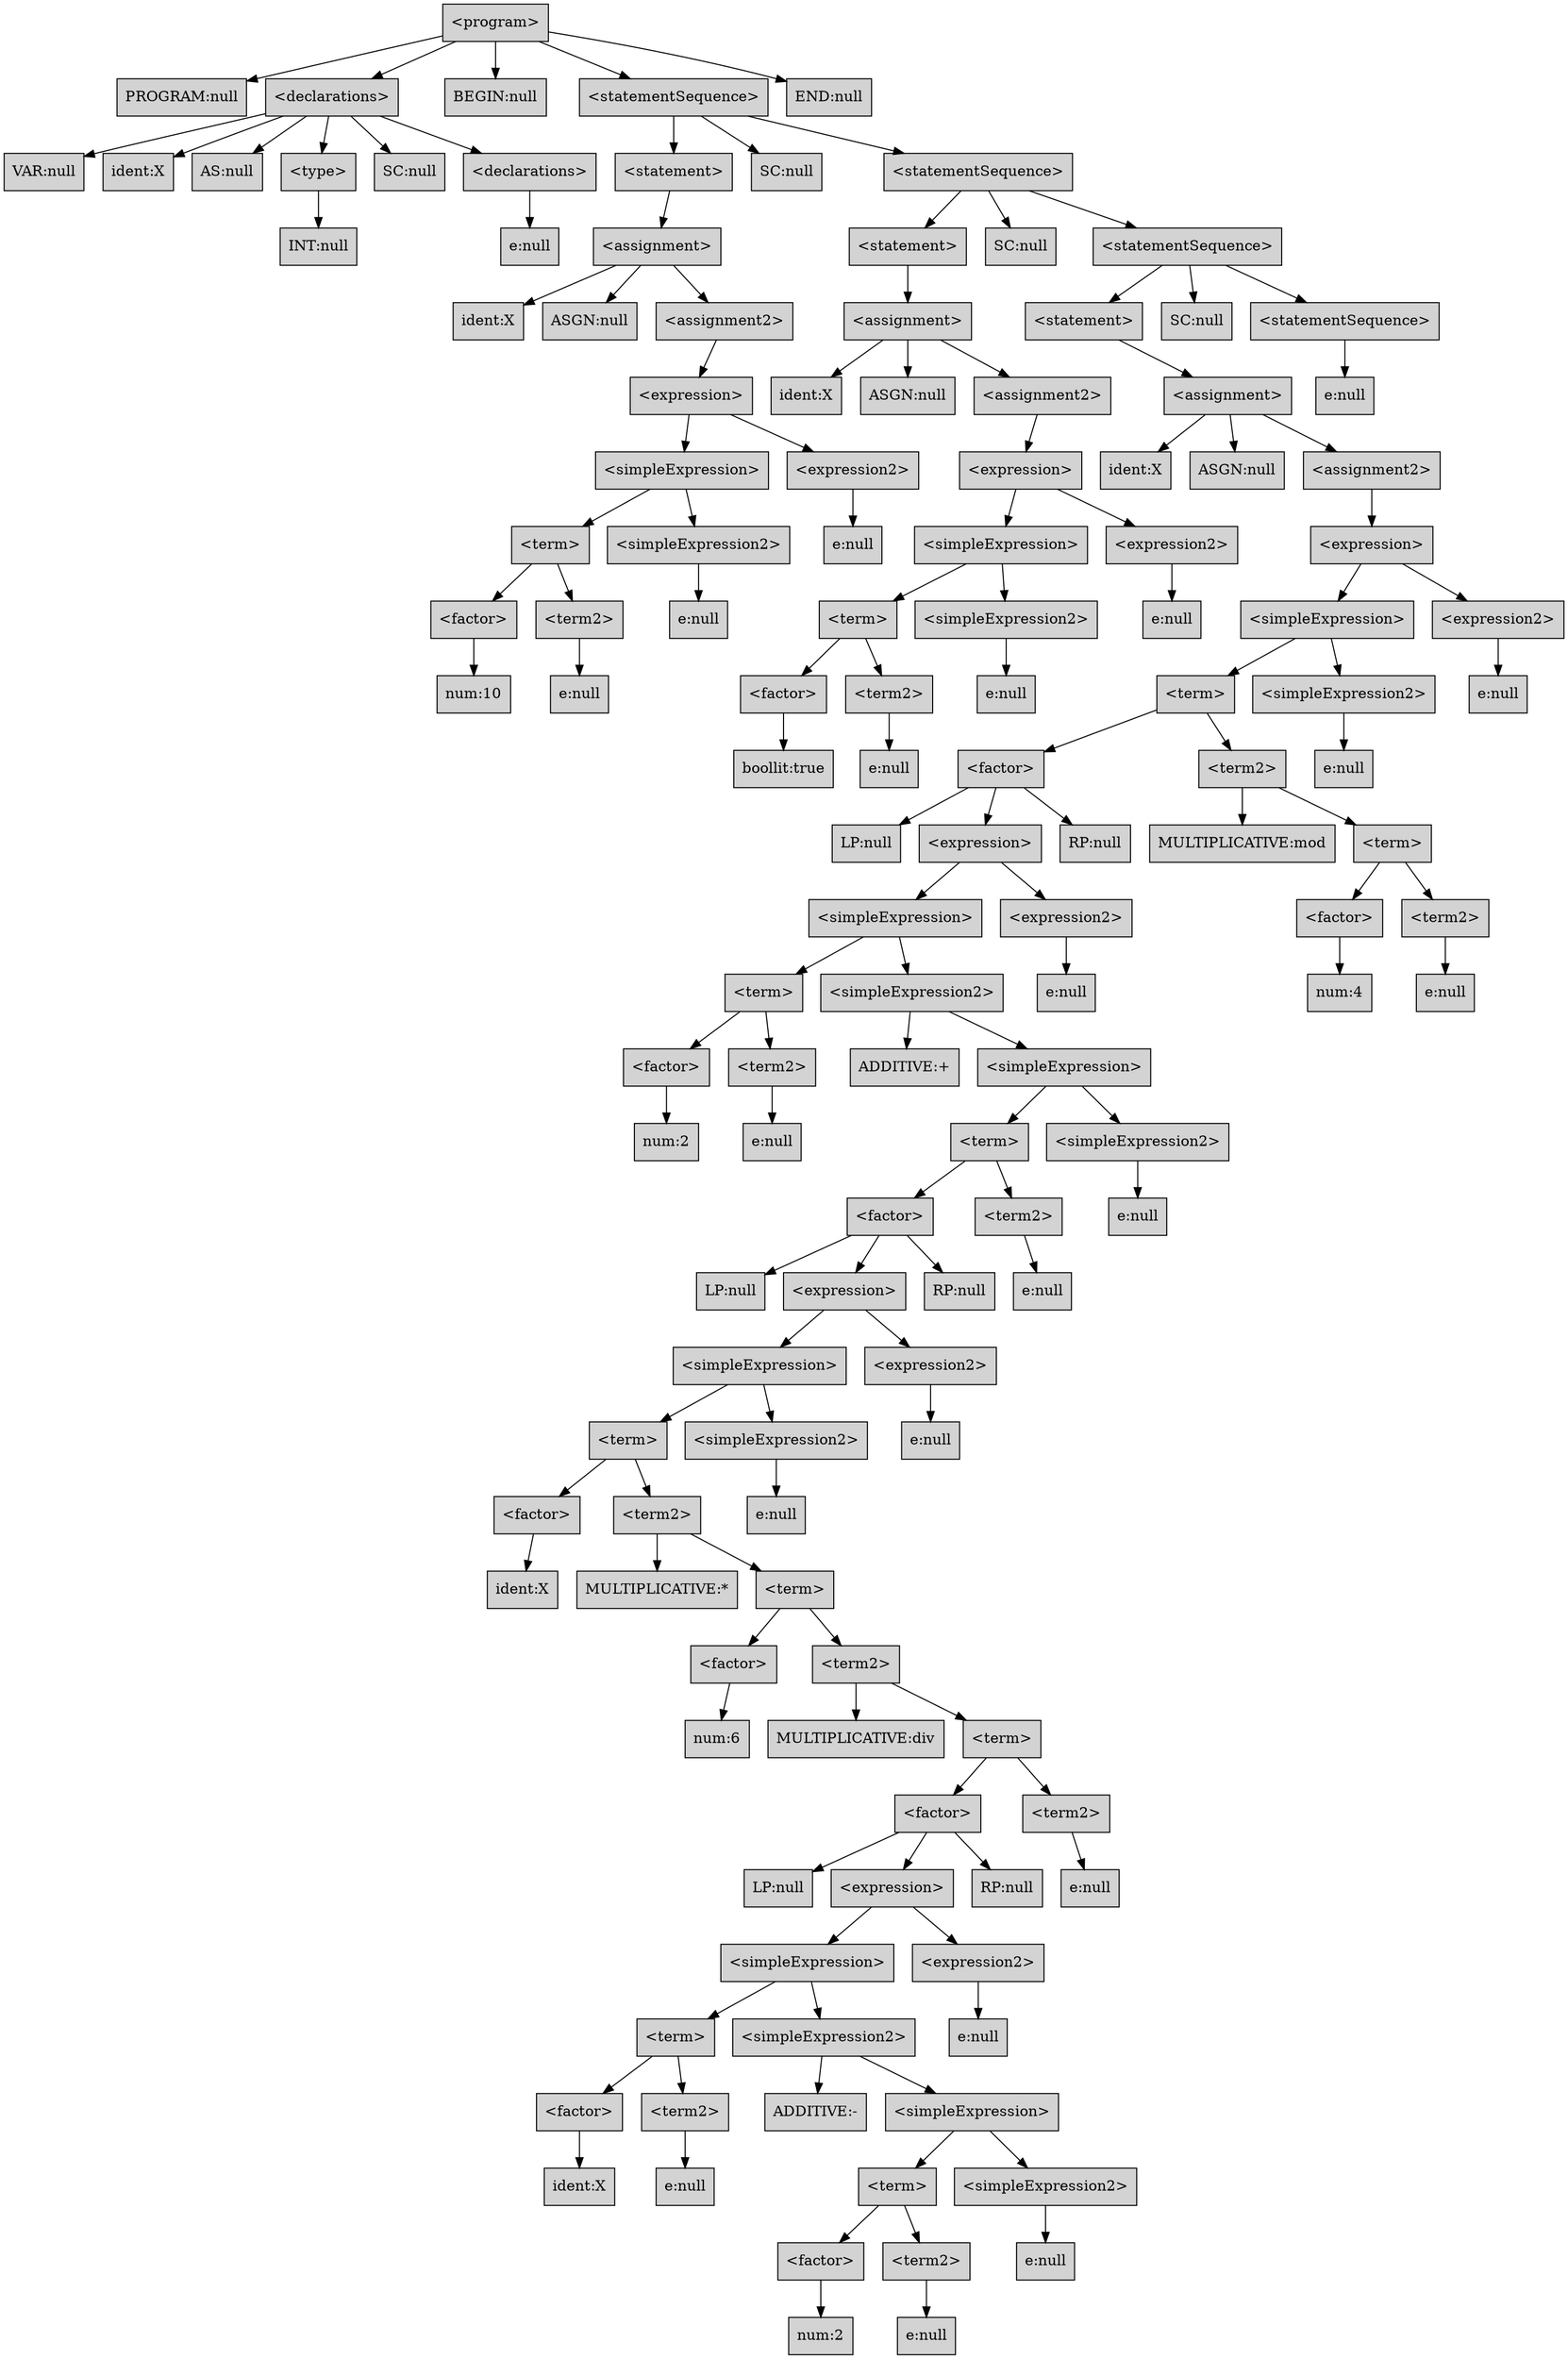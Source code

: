 digraph tl12Ast {
ordering=out;
node [shape = box, style = filled, fillcolor="white"]
n1 [label="<program>",fillcolor="/x11/lightgrey",shape=box]
n2 [label="PROGRAM:null",fillcolor="/x11/lightgrey",shape=box]
n1 -> n2
n3 [label="<declarations>",fillcolor="/x11/lightgrey",shape=box]
n1 -> n3
n4 [label="VAR:null",fillcolor="/x11/lightgrey",shape=box]
n3 -> n4
n5 [label="ident:X",fillcolor="/x11/lightgrey",shape=box]
n3 -> n5
n6 [label="AS:null",fillcolor="/x11/lightgrey",shape=box]
n3 -> n6
n7 [label="<type>",fillcolor="/x11/lightgrey",shape=box]
n3 -> n7
n8 [label="INT:null",fillcolor="/x11/lightgrey",shape=box]
n7 -> n8
n9 [label="SC:null",fillcolor="/x11/lightgrey",shape=box]
n3 -> n9
n10 [label="<declarations>",fillcolor="/x11/lightgrey",shape=box]
n3 -> n10
n11 [label="e:null",fillcolor="/x11/lightgrey",shape=box]
n10 -> n11
n12 [label="BEGIN:null",fillcolor="/x11/lightgrey",shape=box]
n1 -> n12
n13 [label="<statementSequence>",fillcolor="/x11/lightgrey",shape=box]
n1 -> n13
n14 [label="<statement>",fillcolor="/x11/lightgrey",shape=box]
n13 -> n14
n15 [label="<assignment>",fillcolor="/x11/lightgrey",shape=box]
n14 -> n15
n16 [label="ident:X",fillcolor="/x11/lightgrey",shape=box]
n15 -> n16
n17 [label="ASGN:null",fillcolor="/x11/lightgrey",shape=box]
n15 -> n17
n18 [label="<assignment2>",fillcolor="/x11/lightgrey",shape=box]
n15 -> n18
n19 [label="<expression>",fillcolor="/x11/lightgrey",shape=box]
n18 -> n19
n20 [label="<simpleExpression>",fillcolor="/x11/lightgrey",shape=box]
n19 -> n20
n21 [label="<term>",fillcolor="/x11/lightgrey",shape=box]
n20 -> n21
n22 [label="<factor>",fillcolor="/x11/lightgrey",shape=box]
n21 -> n22
n23 [label="num:10",fillcolor="/x11/lightgrey",shape=box]
n22 -> n23
n24 [label="<term2>",fillcolor="/x11/lightgrey",shape=box]
n21 -> n24
n25 [label="e:null",fillcolor="/x11/lightgrey",shape=box]
n24 -> n25
n26 [label="<simpleExpression2>",fillcolor="/x11/lightgrey",shape=box]
n20 -> n26
n27 [label="e:null",fillcolor="/x11/lightgrey",shape=box]
n26 -> n27
n28 [label="<expression2>",fillcolor="/x11/lightgrey",shape=box]
n19 -> n28
n29 [label="e:null",fillcolor="/x11/lightgrey",shape=box]
n28 -> n29
n30 [label="SC:null",fillcolor="/x11/lightgrey",shape=box]
n13 -> n30
n31 [label="<statementSequence>",fillcolor="/x11/lightgrey",shape=box]
n13 -> n31
n32 [label="<statement>",fillcolor="/x11/lightgrey",shape=box]
n31 -> n32
n33 [label="<assignment>",fillcolor="/x11/lightgrey",shape=box]
n32 -> n33
n34 [label="ident:X",fillcolor="/x11/lightgrey",shape=box]
n33 -> n34
n35 [label="ASGN:null",fillcolor="/x11/lightgrey",shape=box]
n33 -> n35
n36 [label="<assignment2>",fillcolor="/x11/lightgrey",shape=box]
n33 -> n36
n37 [label="<expression>",fillcolor="/x11/lightgrey",shape=box]
n36 -> n37
n38 [label="<simpleExpression>",fillcolor="/x11/lightgrey",shape=box]
n37 -> n38
n39 [label="<term>",fillcolor="/x11/lightgrey",shape=box]
n38 -> n39
n40 [label="<factor>",fillcolor="/x11/lightgrey",shape=box]
n39 -> n40
n41 [label="boollit:true",fillcolor="/x11/lightgrey",shape=box]
n40 -> n41
n42 [label="<term2>",fillcolor="/x11/lightgrey",shape=box]
n39 -> n42
n43 [label="e:null",fillcolor="/x11/lightgrey",shape=box]
n42 -> n43
n44 [label="<simpleExpression2>",fillcolor="/x11/lightgrey",shape=box]
n38 -> n44
n45 [label="e:null",fillcolor="/x11/lightgrey",shape=box]
n44 -> n45
n46 [label="<expression2>",fillcolor="/x11/lightgrey",shape=box]
n37 -> n46
n47 [label="e:null",fillcolor="/x11/lightgrey",shape=box]
n46 -> n47
n48 [label="SC:null",fillcolor="/x11/lightgrey",shape=box]
n31 -> n48
n49 [label="<statementSequence>",fillcolor="/x11/lightgrey",shape=box]
n31 -> n49
n50 [label="<statement>",fillcolor="/x11/lightgrey",shape=box]
n49 -> n50
n51 [label="<assignment>",fillcolor="/x11/lightgrey",shape=box]
n50 -> n51
n52 [label="ident:X",fillcolor="/x11/lightgrey",shape=box]
n51 -> n52
n53 [label="ASGN:null",fillcolor="/x11/lightgrey",shape=box]
n51 -> n53
n54 [label="<assignment2>",fillcolor="/x11/lightgrey",shape=box]
n51 -> n54
n55 [label="<expression>",fillcolor="/x11/lightgrey",shape=box]
n54 -> n55
n56 [label="<simpleExpression>",fillcolor="/x11/lightgrey",shape=box]
n55 -> n56
n57 [label="<term>",fillcolor="/x11/lightgrey",shape=box]
n56 -> n57
n58 [label="<factor>",fillcolor="/x11/lightgrey",shape=box]
n57 -> n58
n59 [label="LP:null",fillcolor="/x11/lightgrey",shape=box]
n58 -> n59
n60 [label="<expression>",fillcolor="/x11/lightgrey",shape=box]
n58 -> n60
n61 [label="<simpleExpression>",fillcolor="/x11/lightgrey",shape=box]
n60 -> n61
n62 [label="<term>",fillcolor="/x11/lightgrey",shape=box]
n61 -> n62
n63 [label="<factor>",fillcolor="/x11/lightgrey",shape=box]
n62 -> n63
n64 [label="num:2",fillcolor="/x11/lightgrey",shape=box]
n63 -> n64
n65 [label="<term2>",fillcolor="/x11/lightgrey",shape=box]
n62 -> n65
n66 [label="e:null",fillcolor="/x11/lightgrey",shape=box]
n65 -> n66
n67 [label="<simpleExpression2>",fillcolor="/x11/lightgrey",shape=box]
n61 -> n67
n68 [label="ADDITIVE:+",fillcolor="/x11/lightgrey",shape=box]
n67 -> n68
n69 [label="<simpleExpression>",fillcolor="/x11/lightgrey",shape=box]
n67 -> n69
n70 [label="<term>",fillcolor="/x11/lightgrey",shape=box]
n69 -> n70
n71 [label="<factor>",fillcolor="/x11/lightgrey",shape=box]
n70 -> n71
n72 [label="LP:null",fillcolor="/x11/lightgrey",shape=box]
n71 -> n72
n73 [label="<expression>",fillcolor="/x11/lightgrey",shape=box]
n71 -> n73
n74 [label="<simpleExpression>",fillcolor="/x11/lightgrey",shape=box]
n73 -> n74
n75 [label="<term>",fillcolor="/x11/lightgrey",shape=box]
n74 -> n75
n76 [label="<factor>",fillcolor="/x11/lightgrey",shape=box]
n75 -> n76
n77 [label="ident:X",fillcolor="/x11/lightgrey",shape=box]
n76 -> n77
n78 [label="<term2>",fillcolor="/x11/lightgrey",shape=box]
n75 -> n78
n79 [label="MULTIPLICATIVE:*",fillcolor="/x11/lightgrey",shape=box]
n78 -> n79
n80 [label="<term>",fillcolor="/x11/lightgrey",shape=box]
n78 -> n80
n81 [label="<factor>",fillcolor="/x11/lightgrey",shape=box]
n80 -> n81
n82 [label="num:6",fillcolor="/x11/lightgrey",shape=box]
n81 -> n82
n83 [label="<term2>",fillcolor="/x11/lightgrey",shape=box]
n80 -> n83
n84 [label="MULTIPLICATIVE:div",fillcolor="/x11/lightgrey",shape=box]
n83 -> n84
n85 [label="<term>",fillcolor="/x11/lightgrey",shape=box]
n83 -> n85
n86 [label="<factor>",fillcolor="/x11/lightgrey",shape=box]
n85 -> n86
n87 [label="LP:null",fillcolor="/x11/lightgrey",shape=box]
n86 -> n87
n88 [label="<expression>",fillcolor="/x11/lightgrey",shape=box]
n86 -> n88
n89 [label="<simpleExpression>",fillcolor="/x11/lightgrey",shape=box]
n88 -> n89
n90 [label="<term>",fillcolor="/x11/lightgrey",shape=box]
n89 -> n90
n91 [label="<factor>",fillcolor="/x11/lightgrey",shape=box]
n90 -> n91
n92 [label="ident:X",fillcolor="/x11/lightgrey",shape=box]
n91 -> n92
n93 [label="<term2>",fillcolor="/x11/lightgrey",shape=box]
n90 -> n93
n94 [label="e:null",fillcolor="/x11/lightgrey",shape=box]
n93 -> n94
n95 [label="<simpleExpression2>",fillcolor="/x11/lightgrey",shape=box]
n89 -> n95
n96 [label="ADDITIVE:-",fillcolor="/x11/lightgrey",shape=box]
n95 -> n96
n97 [label="<simpleExpression>",fillcolor="/x11/lightgrey",shape=box]
n95 -> n97
n98 [label="<term>",fillcolor="/x11/lightgrey",shape=box]
n97 -> n98
n99 [label="<factor>",fillcolor="/x11/lightgrey",shape=box]
n98 -> n99
n100 [label="num:2",fillcolor="/x11/lightgrey",shape=box]
n99 -> n100
n101 [label="<term2>",fillcolor="/x11/lightgrey",shape=box]
n98 -> n101
n102 [label="e:null",fillcolor="/x11/lightgrey",shape=box]
n101 -> n102
n103 [label="<simpleExpression2>",fillcolor="/x11/lightgrey",shape=box]
n97 -> n103
n104 [label="e:null",fillcolor="/x11/lightgrey",shape=box]
n103 -> n104
n105 [label="<expression2>",fillcolor="/x11/lightgrey",shape=box]
n88 -> n105
n106 [label="e:null",fillcolor="/x11/lightgrey",shape=box]
n105 -> n106
n107 [label="RP:null",fillcolor="/x11/lightgrey",shape=box]
n86 -> n107
n108 [label="<term2>",fillcolor="/x11/lightgrey",shape=box]
n85 -> n108
n109 [label="e:null",fillcolor="/x11/lightgrey",shape=box]
n108 -> n109
n110 [label="<simpleExpression2>",fillcolor="/x11/lightgrey",shape=box]
n74 -> n110
n111 [label="e:null",fillcolor="/x11/lightgrey",shape=box]
n110 -> n111
n112 [label="<expression2>",fillcolor="/x11/lightgrey",shape=box]
n73 -> n112
n113 [label="e:null",fillcolor="/x11/lightgrey",shape=box]
n112 -> n113
n114 [label="RP:null",fillcolor="/x11/lightgrey",shape=box]
n71 -> n114
n115 [label="<term2>",fillcolor="/x11/lightgrey",shape=box]
n70 -> n115
n116 [label="e:null",fillcolor="/x11/lightgrey",shape=box]
n115 -> n116
n117 [label="<simpleExpression2>",fillcolor="/x11/lightgrey",shape=box]
n69 -> n117
n118 [label="e:null",fillcolor="/x11/lightgrey",shape=box]
n117 -> n118
n119 [label="<expression2>",fillcolor="/x11/lightgrey",shape=box]
n60 -> n119
n120 [label="e:null",fillcolor="/x11/lightgrey",shape=box]
n119 -> n120
n121 [label="RP:null",fillcolor="/x11/lightgrey",shape=box]
n58 -> n121
n122 [label="<term2>",fillcolor="/x11/lightgrey",shape=box]
n57 -> n122
n123 [label="MULTIPLICATIVE:mod",fillcolor="/x11/lightgrey",shape=box]
n122 -> n123
n124 [label="<term>",fillcolor="/x11/lightgrey",shape=box]
n122 -> n124
n125 [label="<factor>",fillcolor="/x11/lightgrey",shape=box]
n124 -> n125
n126 [label="num:4",fillcolor="/x11/lightgrey",shape=box]
n125 -> n126
n127 [label="<term2>",fillcolor="/x11/lightgrey",shape=box]
n124 -> n127
n128 [label="e:null",fillcolor="/x11/lightgrey",shape=box]
n127 -> n128
n129 [label="<simpleExpression2>",fillcolor="/x11/lightgrey",shape=box]
n56 -> n129
n130 [label="e:null",fillcolor="/x11/lightgrey",shape=box]
n129 -> n130
n131 [label="<expression2>",fillcolor="/x11/lightgrey",shape=box]
n55 -> n131
n132 [label="e:null",fillcolor="/x11/lightgrey",shape=box]
n131 -> n132
n133 [label="SC:null",fillcolor="/x11/lightgrey",shape=box]
n49 -> n133
n134 [label="<statementSequence>",fillcolor="/x11/lightgrey",shape=box]
n49 -> n134
n135 [label="e:null",fillcolor="/x11/lightgrey",shape=box]
n134 -> n135
n136 [label="END:null",fillcolor="/x11/lightgrey",shape=box]
n1 -> n136

}
